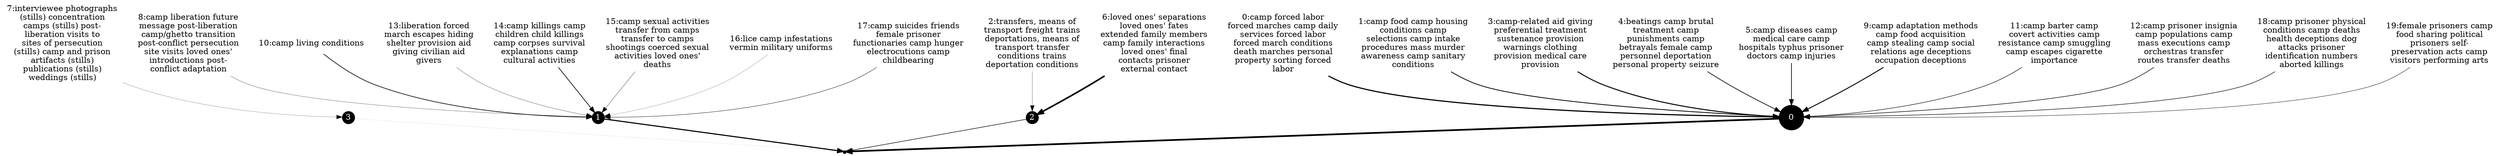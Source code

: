 strict digraph {
	node [shape=point];
	n1_0 -> n2_0 [penwidth=2.96];
	n0_0 -> n1_0 [penwidth=1.94];
	n0_1 -> n1_0 [penwidth=1.31];
	n0_3 -> n1_0 [penwidth=1.67];
	n0_4 -> n1_0 [penwidth=1.10];
	n0_5 -> n1_0 [penwidth=1.11];
	n0_7 -> n1_3 [penwidth=0.24];
	n0_9 -> n1_0 [penwidth=1.56];
	n0_11 -> n1_0 [penwidth=0.79];
	n0_12 -> n1_0 [penwidth=0.90];
	n0_18 -> n1_0 [penwidth=0.83];
	n0_19 -> n1_0 [penwidth=0.58];
	n1_1 -> n2_0 [penwidth=1.86];
	n0_8 -> n1_1 [penwidth=0.35];
	n0_10 -> n1_1 [penwidth=1.07];
	n0_13 -> n1_1 [penwidth=0.36];
	n0_14 -> n1_1 [penwidth=1.12];
	n0_15 -> n1_1 [penwidth=0.42];
	n0_16 -> n1_1 [penwidth=0.22];
	n0_17 -> n1_1 [penwidth=0.57];
	n1_2 -> n2_0 [penwidth=0.88];
	n0_2 -> n1_2 [penwidth=0.35];
	n0_6 -> n1_2 [penwidth=2.73];
	n1_3 -> n2_0 [penwidth=0.06];
	n1_0 [shape=circle,margin="0,0",style=filled,fillcolor=black,fontcolor=white,height=0.60,label="0"]
	n0_0 [label="0:camp forced labor
forced marches camp daily
services forced labor
forced march conditions
death marches personal
property sorting forced
labor",shape=none,fontcolor="black"]
	n0_1 [label="1:camp food camp housing
conditions camp
selections camp intake
procedures mass murder
awareness camp sanitary
conditions",shape=none,fontcolor="black"]
	n0_3 [label="3:camp-related aid giving
preferential treatment
sustenance provision
warnings clothing
provision medical care
provision",shape=none,fontcolor="black"]
	n0_4 [label="4:beatings camp brutal
treatment camp
punishments camp
betrayals female camp
personnel deportation
personal property seizure",shape=none,fontcolor="black"]
	n0_5 [label="5:camp diseases camp
medical care camp
hospitals typhus prisoner
doctors camp injuries",shape=none,fontcolor="black"]
	n0_7 [label="7:interviewee photographs
(stills) concentration
camps (stills) post-
liberation visits to
sites of persecution
(stills) camp and prison
artifacts (stills)
publications (stills)
weddings (stills)",shape=none,fontcolor="black"]
	n0_9 [label="9:camp adaptation methods
camp food acquisition
camp stealing camp social
relations age deceptions
occupation deceptions",shape=none,fontcolor="black"]
	n0_11 [label="11:camp barter camp
covert activities camp
resistance camp smuggling
camp escapes cigarette
importance",shape=none,fontcolor="black"]
	n0_12 [label="12:camp prisoner insignia
camp populations camp
mass executions camp
orchestras transfer
routes transfer deaths",shape=none,fontcolor="black"]
	n0_18 [label="18:camp prisoner physical
conditions camp deaths
health deceptions dog
attacks prisoner
identification numbers
aborted killings",shape=none,fontcolor="black"]
	n0_19 [label="19:female prisoners camp
food sharing political
prisoners self-
preservation acts camp
visitors performing arts",shape=none,fontcolor="black"]
	n1_1 [shape=circle,margin="0,0",style=filled,fillcolor=black,fontcolor=white,height=0.12,label="1"]
	n0_8 [label="8:camp liberation future
message post-liberation
camp/ghetto transition
post-conflict persecution
site visits loved ones'
introductions post-
conflict adaptation",shape=none,fontcolor="black"]
	n0_10 [label="10:camp living conditions",shape=none,fontcolor="black"]
	n0_13 [label="13:liberation forced
march escapes hiding
shelter provision aid
giving civilian aid
givers",shape=none,fontcolor="black"]
	n0_14 [label="14:camp killings camp
children child killings
camp corpses survival
explanations camp
cultural activities",shape=none,fontcolor="black"]
	n0_15 [label="15:camp sexual activities
transfer from camps
transfer to camps
shootings coerced sexual
activities loved ones'
deaths",shape=none,fontcolor="black"]
	n0_16 [label="16:lice camp infestations
vermin military uniforms",shape=none,fontcolor="black"]
	n0_17 [label="17:camp suicides friends
female prisoner
functionaries camp hunger
electrocutions camp
childbearing",shape=none,fontcolor="black"]
	n1_2 [shape=circle,margin="0,0",style=filled,fillcolor=black,fontcolor=white,height=0.01,label="2"]
	n0_2 [label="2:transfers, means of
transport freight trains
deportations, means of
transport transfer
conditions trains
deportation conditions",shape=none,fontcolor="black"]
	n0_6 [label="6:loved ones' separations
loved ones' fates
extended family members
camp family interactions
loved ones' final
contacts prisoner
external contact",shape=none,fontcolor="black"]
	n1_3 [shape=circle,margin="0,0",style=filled,fillcolor=black,fontcolor=white,height=0.00,label="3"]
	n2_0 [shape=point,height=0.07]
}
